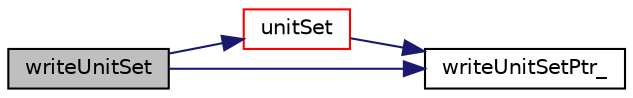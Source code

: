 digraph "writeUnitSet"
{
  bgcolor="transparent";
  edge [fontname="Helvetica",fontsize="10",labelfontname="Helvetica",labelfontsize="10"];
  node [fontname="Helvetica",fontsize="10",shape=record];
  rankdir="LR";
  Node1 [label="writeUnitSet",height=0.2,width=0.4,color="black", fillcolor="grey75", style="filled", fontcolor="black"];
  Node1 -> Node2 [color="midnightblue",fontsize="10",style="solid",fontname="Helvetica"];
  Node2 [label="unitSet",height=0.2,width=0.4,color="red",URL="$a10725.html#ab291fd4325ded310ef6d2212e126b39e",tooltip="Set of all dimensions. "];
  Node2 -> Node3 [color="midnightblue",fontsize="10",style="solid",fontname="Helvetica"];
  Node3 [label="writeUnitSetPtr_",height=0.2,width=0.4,color="black",URL="$a10725.html#a80ed410ea87e1fa271d37dc158145a7b"];
  Node1 -> Node3 [color="midnightblue",fontsize="10",style="solid",fontname="Helvetica"];
}
